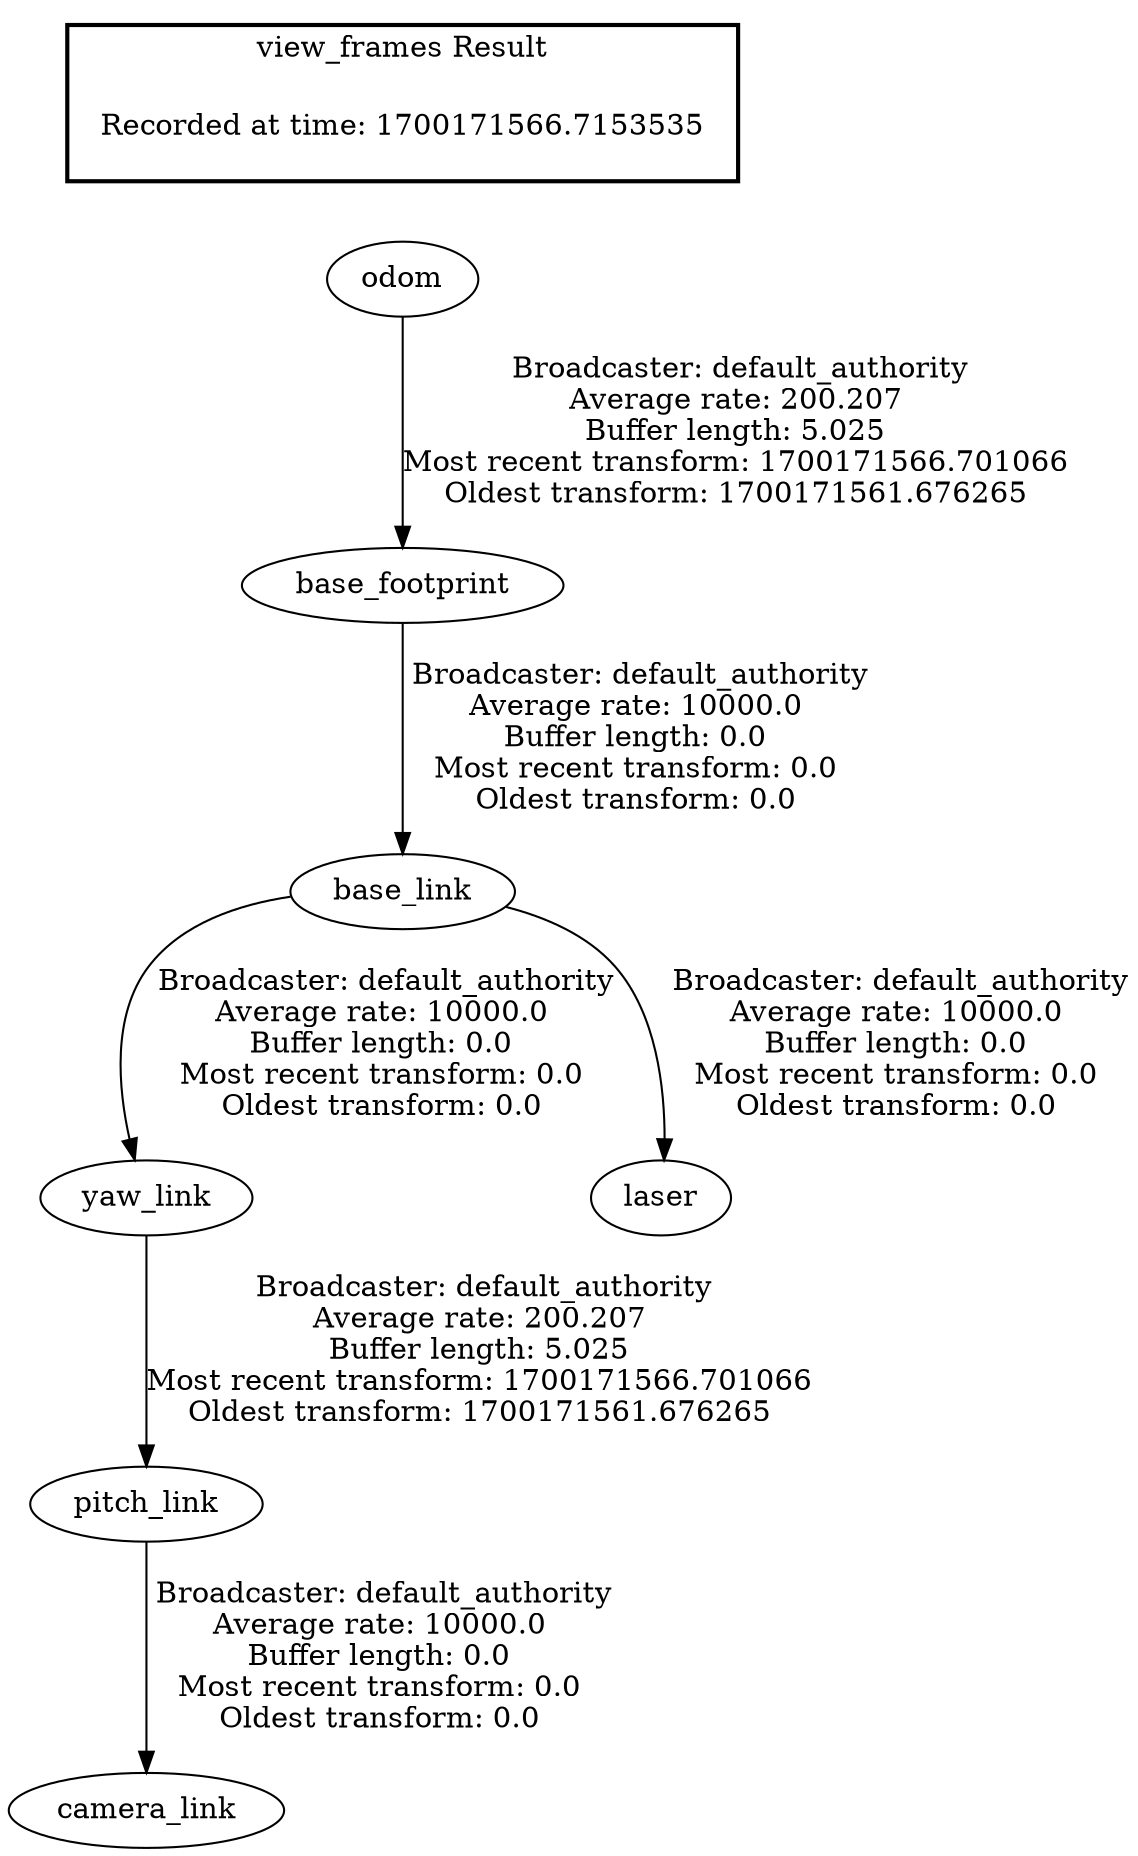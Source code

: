 digraph G {
"yaw_link" -> "pitch_link"[label=" Broadcaster: default_authority\nAverage rate: 200.207\nBuffer length: 5.025\nMost recent transform: 1700171566.701066\nOldest transform: 1700171561.676265\n"];
"base_link" -> "yaw_link"[label=" Broadcaster: default_authority\nAverage rate: 10000.0\nBuffer length: 0.0\nMost recent transform: 0.0\nOldest transform: 0.0\n"];
"odom" -> "base_footprint"[label=" Broadcaster: default_authority\nAverage rate: 200.207\nBuffer length: 5.025\nMost recent transform: 1700171566.701066\nOldest transform: 1700171561.676265\n"];
"pitch_link" -> "camera_link"[label=" Broadcaster: default_authority\nAverage rate: 10000.0\nBuffer length: 0.0\nMost recent transform: 0.0\nOldest transform: 0.0\n"];
"base_footprint" -> "base_link"[label=" Broadcaster: default_authority\nAverage rate: 10000.0\nBuffer length: 0.0\nMost recent transform: 0.0\nOldest transform: 0.0\n"];
"base_link" -> "laser"[label=" Broadcaster: default_authority\nAverage rate: 10000.0\nBuffer length: 0.0\nMost recent transform: 0.0\nOldest transform: 0.0\n"];
edge [style=invis];
 subgraph cluster_legend { style=bold; color=black; label ="view_frames Result";
"Recorded at time: 1700171566.7153535"[ shape=plaintext ] ;
}->"odom";
}